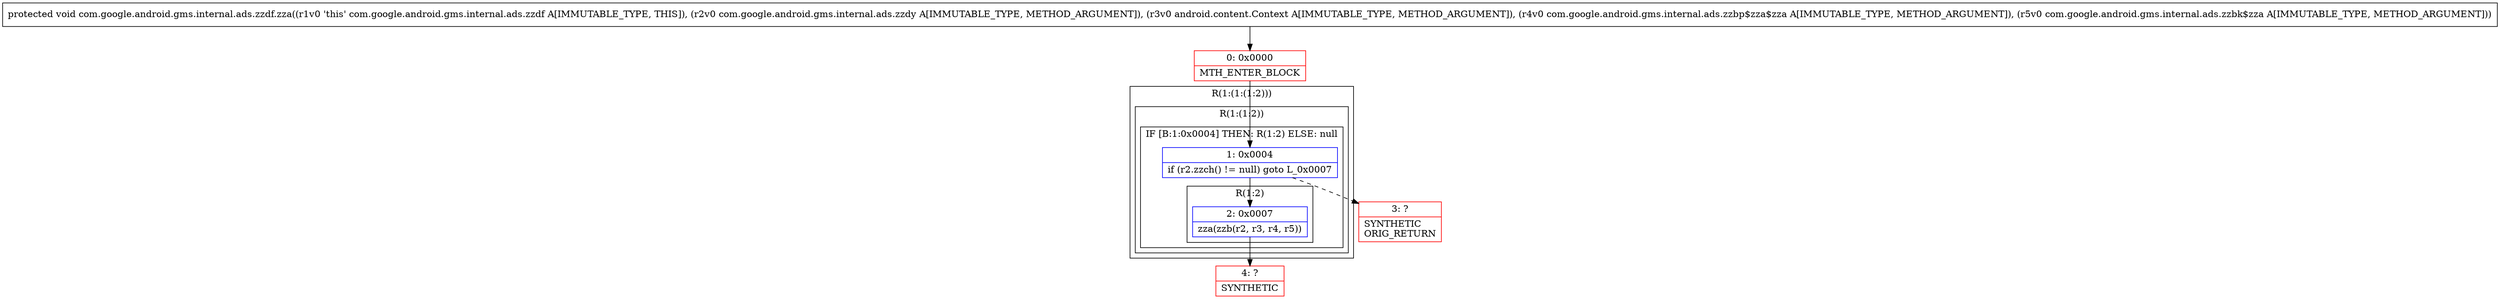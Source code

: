 digraph "CFG forcom.google.android.gms.internal.ads.zzdf.zza(Lcom\/google\/android\/gms\/internal\/ads\/zzdy;Landroid\/content\/Context;Lcom\/google\/android\/gms\/internal\/ads\/zzbp$zza$zza;Lcom\/google\/android\/gms\/internal\/ads\/zzbk$zza;)V" {
subgraph cluster_Region_1947593517 {
label = "R(1:(1:(1:2)))";
node [shape=record,color=blue];
subgraph cluster_Region_793596425 {
label = "R(1:(1:2))";
node [shape=record,color=blue];
subgraph cluster_IfRegion_1067767084 {
label = "IF [B:1:0x0004] THEN: R(1:2) ELSE: null";
node [shape=record,color=blue];
Node_1 [shape=record,label="{1\:\ 0x0004|if (r2.zzch() != null) goto L_0x0007\l}"];
subgraph cluster_Region_165932091 {
label = "R(1:2)";
node [shape=record,color=blue];
Node_2 [shape=record,label="{2\:\ 0x0007|zza(zzb(r2, r3, r4, r5))\l}"];
}
}
}
}
Node_0 [shape=record,color=red,label="{0\:\ 0x0000|MTH_ENTER_BLOCK\l}"];
Node_3 [shape=record,color=red,label="{3\:\ ?|SYNTHETIC\lORIG_RETURN\l}"];
Node_4 [shape=record,color=red,label="{4\:\ ?|SYNTHETIC\l}"];
MethodNode[shape=record,label="{protected void com.google.android.gms.internal.ads.zzdf.zza((r1v0 'this' com.google.android.gms.internal.ads.zzdf A[IMMUTABLE_TYPE, THIS]), (r2v0 com.google.android.gms.internal.ads.zzdy A[IMMUTABLE_TYPE, METHOD_ARGUMENT]), (r3v0 android.content.Context A[IMMUTABLE_TYPE, METHOD_ARGUMENT]), (r4v0 com.google.android.gms.internal.ads.zzbp$zza$zza A[IMMUTABLE_TYPE, METHOD_ARGUMENT]), (r5v0 com.google.android.gms.internal.ads.zzbk$zza A[IMMUTABLE_TYPE, METHOD_ARGUMENT])) }"];
MethodNode -> Node_0;
Node_1 -> Node_2;
Node_1 -> Node_3[style=dashed];
Node_2 -> Node_4;
Node_0 -> Node_1;
}

